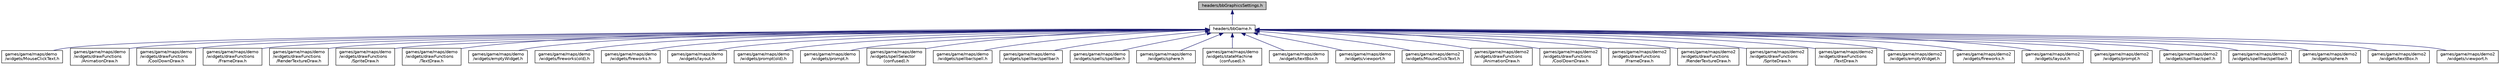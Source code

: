 digraph "headers/bbGraphicsSettings.h"
{
 // LATEX_PDF_SIZE
  edge [fontname="Helvetica",fontsize="10",labelfontname="Helvetica",labelfontsize="10"];
  node [fontname="Helvetica",fontsize="10",shape=record];
  Node1 [label="headers/bbGraphicsSettings.h",height=0.2,width=0.4,color="black", fillcolor="grey75", style="filled", fontcolor="black",tooltip=" "];
  Node1 -> Node2 [dir="back",color="midnightblue",fontsize="10",style="solid",fontname="Helvetica"];
  Node2 [label="headers/bbGame.h",height=0.2,width=0.4,color="black", fillcolor="white", style="filled",URL="$bbGame_8h.html",tooltip=" "];
  Node2 -> Node3 [dir="back",color="midnightblue",fontsize="10",style="solid",fontname="Helvetica"];
  Node3 [label="games/game/maps/demo\l/widgets/MouseClickText.h",height=0.2,width=0.4,color="black", fillcolor="white", style="filled",URL="$widgets_2MouseClickText_8h.html",tooltip=" "];
  Node2 -> Node4 [dir="back",color="midnightblue",fontsize="10",style="solid",fontname="Helvetica"];
  Node4 [label="games/game/maps/demo\l/widgets/drawFunctions\l/AnimationDraw.h",height=0.2,width=0.4,color="black", fillcolor="white", style="filled",URL="$widgets_2drawFunctions_2AnimationDraw_8h.html",tooltip=" "];
  Node2 -> Node5 [dir="back",color="midnightblue",fontsize="10",style="solid",fontname="Helvetica"];
  Node5 [label="games/game/maps/demo\l/widgets/drawFunctions\l/CoolDownDraw.h",height=0.2,width=0.4,color="black", fillcolor="white", style="filled",URL="$widgets_2drawFunctions_2CoolDownDraw_8h.html",tooltip=" "];
  Node2 -> Node6 [dir="back",color="midnightblue",fontsize="10",style="solid",fontname="Helvetica"];
  Node6 [label="games/game/maps/demo\l/widgets/drawFunctions\l/FrameDraw.h",height=0.2,width=0.4,color="black", fillcolor="white", style="filled",URL="$widgets_2drawFunctions_2FrameDraw_8h.html",tooltip=" "];
  Node2 -> Node7 [dir="back",color="midnightblue",fontsize="10",style="solid",fontname="Helvetica"];
  Node7 [label="games/game/maps/demo\l/widgets/drawFunctions\l/RenderTextureDraw.h",height=0.2,width=0.4,color="black", fillcolor="white", style="filled",URL="$widgets_2drawFunctions_2RenderTextureDraw_8h.html",tooltip=" "];
  Node2 -> Node8 [dir="back",color="midnightblue",fontsize="10",style="solid",fontname="Helvetica"];
  Node8 [label="games/game/maps/demo\l/widgets/drawFunctions\l/SpriteDraw.h",height=0.2,width=0.4,color="black", fillcolor="white", style="filled",URL="$widgets_2drawFunctions_2SpriteDraw_8h.html",tooltip=" "];
  Node2 -> Node9 [dir="back",color="midnightblue",fontsize="10",style="solid",fontname="Helvetica"];
  Node9 [label="games/game/maps/demo\l/widgets/drawFunctions\l/TextDraw.h",height=0.2,width=0.4,color="black", fillcolor="white", style="filled",URL="$widgets_2drawFunctions_2TextDraw_8h.html",tooltip=" "];
  Node2 -> Node10 [dir="back",color="midnightblue",fontsize="10",style="solid",fontname="Helvetica"];
  Node10 [label="games/game/maps/demo\l/widgets/emptyWidget.h",height=0.2,width=0.4,color="black", fillcolor="white", style="filled",URL="$widgets_2emptyWidget_8h.html",tooltip="The functions in this folder define the behavior of an object with class bbWidget and type NULL."];
  Node2 -> Node11 [dir="back",color="midnightblue",fontsize="10",style="solid",fontname="Helvetica"];
  Node11 [label="games/game/maps/demo\l/widgets/fireworks(old).h",height=0.2,width=0.4,color="black", fillcolor="white", style="filled",URL="$fireworks_07old_08_8h.html",tooltip="The functions in this file define the behavior of an object with class bbWidget and type fireworks."];
  Node2 -> Node12 [dir="back",color="midnightblue",fontsize="10",style="solid",fontname="Helvetica"];
  Node12 [label="games/game/maps/demo\l/widgets/fireworks.h",height=0.2,width=0.4,color="black", fillcolor="white", style="filled",URL="$widgets_2fireworks_8h.html",tooltip="The functions in this folder define the behavior of an object with class bbWidget and type fireworks."];
  Node2 -> Node13 [dir="back",color="midnightblue",fontsize="10",style="solid",fontname="Helvetica"];
  Node13 [label="games/game/maps/demo\l/widgets/layout.h",height=0.2,width=0.4,color="black", fillcolor="white", style="filled",URL="$widgets_2layout_8h.html",tooltip="The functions in this folder define the behavior of an object with class bbWidget and type NULL."];
  Node2 -> Node14 [dir="back",color="midnightblue",fontsize="10",style="solid",fontname="Helvetica"];
  Node14 [label="games/game/maps/demo\l/widgets/prompt(old).h",height=0.2,width=0.4,color="black", fillcolor="white", style="filled",URL="$prompt_07old_08_8h.html",tooltip="The functions in this folder define the behavior of an object with class bbWidget and type prompt."];
  Node2 -> Node15 [dir="back",color="midnightblue",fontsize="10",style="solid",fontname="Helvetica"];
  Node15 [label="games/game/maps/demo\l/widgets/prompt.h",height=0.2,width=0.4,color="black", fillcolor="white", style="filled",URL="$widgets_2prompt_8h.html",tooltip="The functions in this file define the behavior of an object with class bbWidget and type prompt Promp..."];
  Node2 -> Node16 [dir="back",color="midnightblue",fontsize="10",style="solid",fontname="Helvetica"];
  Node16 [label="games/game/maps/demo\l/widgets/spellSelector\l(confused).h",height=0.2,width=0.4,color="black", fillcolor="white", style="filled",URL="$spellSelector_07confused_08_8h.html",tooltip=" "];
  Node2 -> Node17 [dir="back",color="midnightblue",fontsize="10",style="solid",fontname="Helvetica"];
  Node17 [label="games/game/maps/demo\l/widgets/spellbar/spell.h",height=0.2,width=0.4,color="black", fillcolor="white", style="filled",URL="$widgets_2spellbar_2spell_8h.html",tooltip=" "];
  Node2 -> Node18 [dir="back",color="midnightblue",fontsize="10",style="solid",fontname="Helvetica"];
  Node18 [label="games/game/maps/demo\l/widgets/spellbar/spellbar.h",height=0.2,width=0.4,color="black", fillcolor="white", style="filled",URL="$widgets_2spellbar_2spellbar_8h.html",tooltip=" "];
  Node2 -> Node19 [dir="back",color="midnightblue",fontsize="10",style="solid",fontname="Helvetica"];
  Node19 [label="games/game/maps/demo\l/widgets/spells/spellbar.h",height=0.2,width=0.4,color="black", fillcolor="white", style="filled",URL="$widgets_2spells_2spellbar_8h.html",tooltip="The functions in this file define the behavior of an object with class bbWidget and type spellBar and..."];
  Node2 -> Node20 [dir="back",color="midnightblue",fontsize="10",style="solid",fontname="Helvetica"];
  Node20 [label="games/game/maps/demo\l/widgets/sphere.h",height=0.2,width=0.4,color="black", fillcolor="white", style="filled",URL="$widgets_2sphere_8h.html",tooltip="The functions in this file define the behavior of an object with class bbWidget and type Sphere The s..."];
  Node2 -> Node21 [dir="back",color="midnightblue",fontsize="10",style="solid",fontname="Helvetica"];
  Node21 [label="games/game/maps/demo\l/widgets/stateMachine\l(confused).h",height=0.2,width=0.4,color="black", fillcolor="white", style="filled",URL="$stateMachine_07confused_08_8h.html",tooltip=" "];
  Node2 -> Node22 [dir="back",color="midnightblue",fontsize="10",style="solid",fontname="Helvetica"];
  Node22 [label="games/game/maps/demo\l/widgets/textBox.h",height=0.2,width=0.4,color="black", fillcolor="white", style="filled",URL="$widgets_2textBox_8h.html",tooltip="The functions in this file define the behavior of an object with class bbWidget and type textBox."];
  Node2 -> Node23 [dir="back",color="midnightblue",fontsize="10",style="solid",fontname="Helvetica"];
  Node23 [label="games/game/maps/demo\l/widgets/viewport.h",height=0.2,width=0.4,color="black", fillcolor="white", style="filled",URL="$widgets_2viewport_8h.html",tooltip="The functions in this folder define the behavior of an object with class bbWidget and type NULL."];
  Node2 -> Node24 [dir="back",color="midnightblue",fontsize="10",style="solid",fontname="Helvetica"];
  Node24 [label="games/game/maps/demo2\l/widgets/MouseClickText.h",height=0.2,width=0.4,color="black", fillcolor="white", style="filled",URL="$_2widgets_2MouseClickText_8h.html",tooltip=" "];
  Node2 -> Node25 [dir="back",color="midnightblue",fontsize="10",style="solid",fontname="Helvetica"];
  Node25 [label="games/game/maps/demo2\l/widgets/drawFunctions\l/AnimationDraw.h",height=0.2,width=0.4,color="black", fillcolor="white", style="filled",URL="$_2widgets_2drawFunctions_2AnimationDraw_8h.html",tooltip=" "];
  Node2 -> Node26 [dir="back",color="midnightblue",fontsize="10",style="solid",fontname="Helvetica"];
  Node26 [label="games/game/maps/demo2\l/widgets/drawFunctions\l/CoolDownDraw.h",height=0.2,width=0.4,color="black", fillcolor="white", style="filled",URL="$_2widgets_2drawFunctions_2CoolDownDraw_8h.html",tooltip=" "];
  Node2 -> Node27 [dir="back",color="midnightblue",fontsize="10",style="solid",fontname="Helvetica"];
  Node27 [label="games/game/maps/demo2\l/widgets/drawFunctions\l/FrameDraw.h",height=0.2,width=0.4,color="black", fillcolor="white", style="filled",URL="$_2widgets_2drawFunctions_2FrameDraw_8h.html",tooltip=" "];
  Node2 -> Node28 [dir="back",color="midnightblue",fontsize="10",style="solid",fontname="Helvetica"];
  Node28 [label="games/game/maps/demo2\l/widgets/drawFunctions\l/RenderTextureDraw.h",height=0.2,width=0.4,color="black", fillcolor="white", style="filled",URL="$_2widgets_2drawFunctions_2RenderTextureDraw_8h.html",tooltip=" "];
  Node2 -> Node29 [dir="back",color="midnightblue",fontsize="10",style="solid",fontname="Helvetica"];
  Node29 [label="games/game/maps/demo2\l/widgets/drawFunctions\l/SpriteDraw.h",height=0.2,width=0.4,color="black", fillcolor="white", style="filled",URL="$_2widgets_2drawFunctions_2SpriteDraw_8h.html",tooltip=" "];
  Node2 -> Node30 [dir="back",color="midnightblue",fontsize="10",style="solid",fontname="Helvetica"];
  Node30 [label="games/game/maps/demo2\l/widgets/drawFunctions\l/TextDraw.h",height=0.2,width=0.4,color="black", fillcolor="white", style="filled",URL="$_2widgets_2drawFunctions_2TextDraw_8h.html",tooltip=" "];
  Node2 -> Node31 [dir="back",color="midnightblue",fontsize="10",style="solid",fontname="Helvetica"];
  Node31 [label="games/game/maps/demo2\l/widgets/emptyWidget.h",height=0.2,width=0.4,color="black", fillcolor="white", style="filled",URL="$_2widgets_2emptyWidget_8h.html",tooltip="The functions in this folder define the behavior of an object with class bbWidget and type NULL."];
  Node2 -> Node32 [dir="back",color="midnightblue",fontsize="10",style="solid",fontname="Helvetica"];
  Node32 [label="games/game/maps/demo2\l/widgets/fireworks.h",height=0.2,width=0.4,color="black", fillcolor="white", style="filled",URL="$_2widgets_2fireworks_8h.html",tooltip="The functions in this folder define the behavior of an object with class bbWidget and type fireworks."];
  Node2 -> Node33 [dir="back",color="midnightblue",fontsize="10",style="solid",fontname="Helvetica"];
  Node33 [label="games/game/maps/demo2\l/widgets/layout.h",height=0.2,width=0.4,color="black", fillcolor="white", style="filled",URL="$_2widgets_2layout_8h.html",tooltip="The functions in this folder define the behavior of an object with class bbWidget and type NULL."];
  Node2 -> Node34 [dir="back",color="midnightblue",fontsize="10",style="solid",fontname="Helvetica"];
  Node34 [label="games/game/maps/demo2\l/widgets/prompt.h",height=0.2,width=0.4,color="black", fillcolor="white", style="filled",URL="$_2widgets_2prompt_8h.html",tooltip="The functions in this file define the behavior of an object with class bbWidget and type prompt Promp..."];
  Node2 -> Node35 [dir="back",color="midnightblue",fontsize="10",style="solid",fontname="Helvetica"];
  Node35 [label="games/game/maps/demo2\l/widgets/spellbar/spell.h",height=0.2,width=0.4,color="black", fillcolor="white", style="filled",URL="$_2widgets_2spellbar_2spell_8h.html",tooltip=" "];
  Node2 -> Node36 [dir="back",color="midnightblue",fontsize="10",style="solid",fontname="Helvetica"];
  Node36 [label="games/game/maps/demo2\l/widgets/spellbar/spellbar.h",height=0.2,width=0.4,color="black", fillcolor="white", style="filled",URL="$_2widgets_2spellbar_2spellbar_8h.html",tooltip=" "];
  Node2 -> Node37 [dir="back",color="midnightblue",fontsize="10",style="solid",fontname="Helvetica"];
  Node37 [label="games/game/maps/demo2\l/widgets/sphere.h",height=0.2,width=0.4,color="black", fillcolor="white", style="filled",URL="$_2widgets_2sphere_8h.html",tooltip="The functions in this file define the behavior of an object with class bbWidget and type Sphere The s..."];
  Node2 -> Node38 [dir="back",color="midnightblue",fontsize="10",style="solid",fontname="Helvetica"];
  Node38 [label="games/game/maps/demo2\l/widgets/textBox.h",height=0.2,width=0.4,color="black", fillcolor="white", style="filled",URL="$_2widgets_2textBox_8h.html",tooltip="The functions in this file define the behavior of an object with class bbWidget and type textBox."];
  Node2 -> Node39 [dir="back",color="midnightblue",fontsize="10",style="solid",fontname="Helvetica"];
  Node39 [label="games/game/maps/demo2\l/widgets/viewport.h",height=0.2,width=0.4,color="black", fillcolor="white", style="filled",URL="$_2widgets_2viewport_8h.html",tooltip="The functions in this folder define the behavior of an object with class bbWidget and type NULL."];
}
